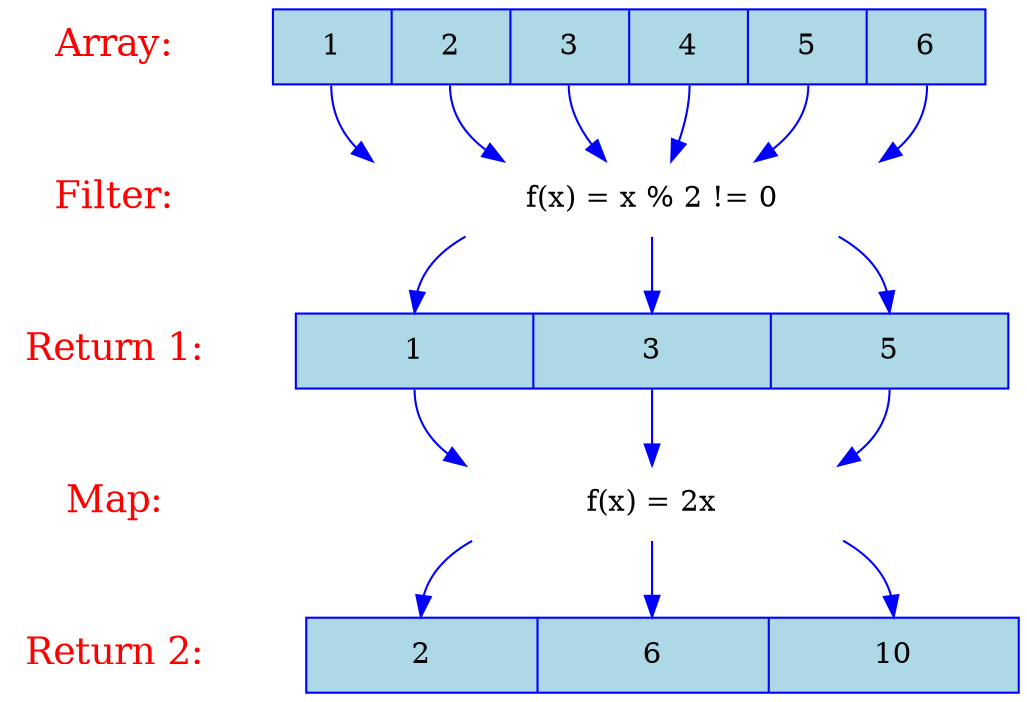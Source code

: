 digraph {
  node [shape=plaintext, fontcolor=red, fontsize=18];
  "Array:" -> "Filter:" -> "Return 1:" -> "Map:" -> "Return 2:" [color=white];

  node [shape=record, fontcolor=black, fontsize=14, width=4.75, fixedsize=true];
  values [label="<f0> 1 | <f1> 2 | <f2> 3 | <f3> 4 | <f4> 5 | <f5> 6", color=blue, fillcolor=lightblue, style=filled];
  functions1 [label="<f0> f(x) = x % 2 != 0", color=white];
  results1 [label="<f0> 1 | <f2> 3 | <f4> 5", color=blue, fillcolor=lightblue, style=filled];
  functions2 [label="<f0> f(x) = 2x", color=white];
  results2 [label="<f0> 2 | <f2> 6 | <f4> 10", color=blue, fillcolor=lightblue, style=filled];

  { rank=same; "Array:"; values }
  { rank=same; "Filter:"; functions1 }
  { rank=same; "Return 1:"; results1 }
  { rank=same; "Map:"; functions2 }
  { rank=same; "Return 2:"; results2 }

  edge [color=blue];
  values:f0 -> functions1:f0;
  values:f1 -> functions1:f0;
  values:f2 -> functions1:f0;
  values:f3 -> functions1:f0;
  values:f4 -> functions1:f0;
  values:f5 -> functions1:f0;
  functions1:f0 -> results1:f0;
  functions1:f0 -> results1:f2;
  functions1:f0 -> results1:f4;
  results1:f0 -> functions2:f0;
  results1:f2 -> functions2:f0;
  results1:f4 -> functions2:f0;
  functions2:f0 -> results2:f0;
  functions2:f0 -> results2:f2;
  functions2:f0 -> results2:f4;
}